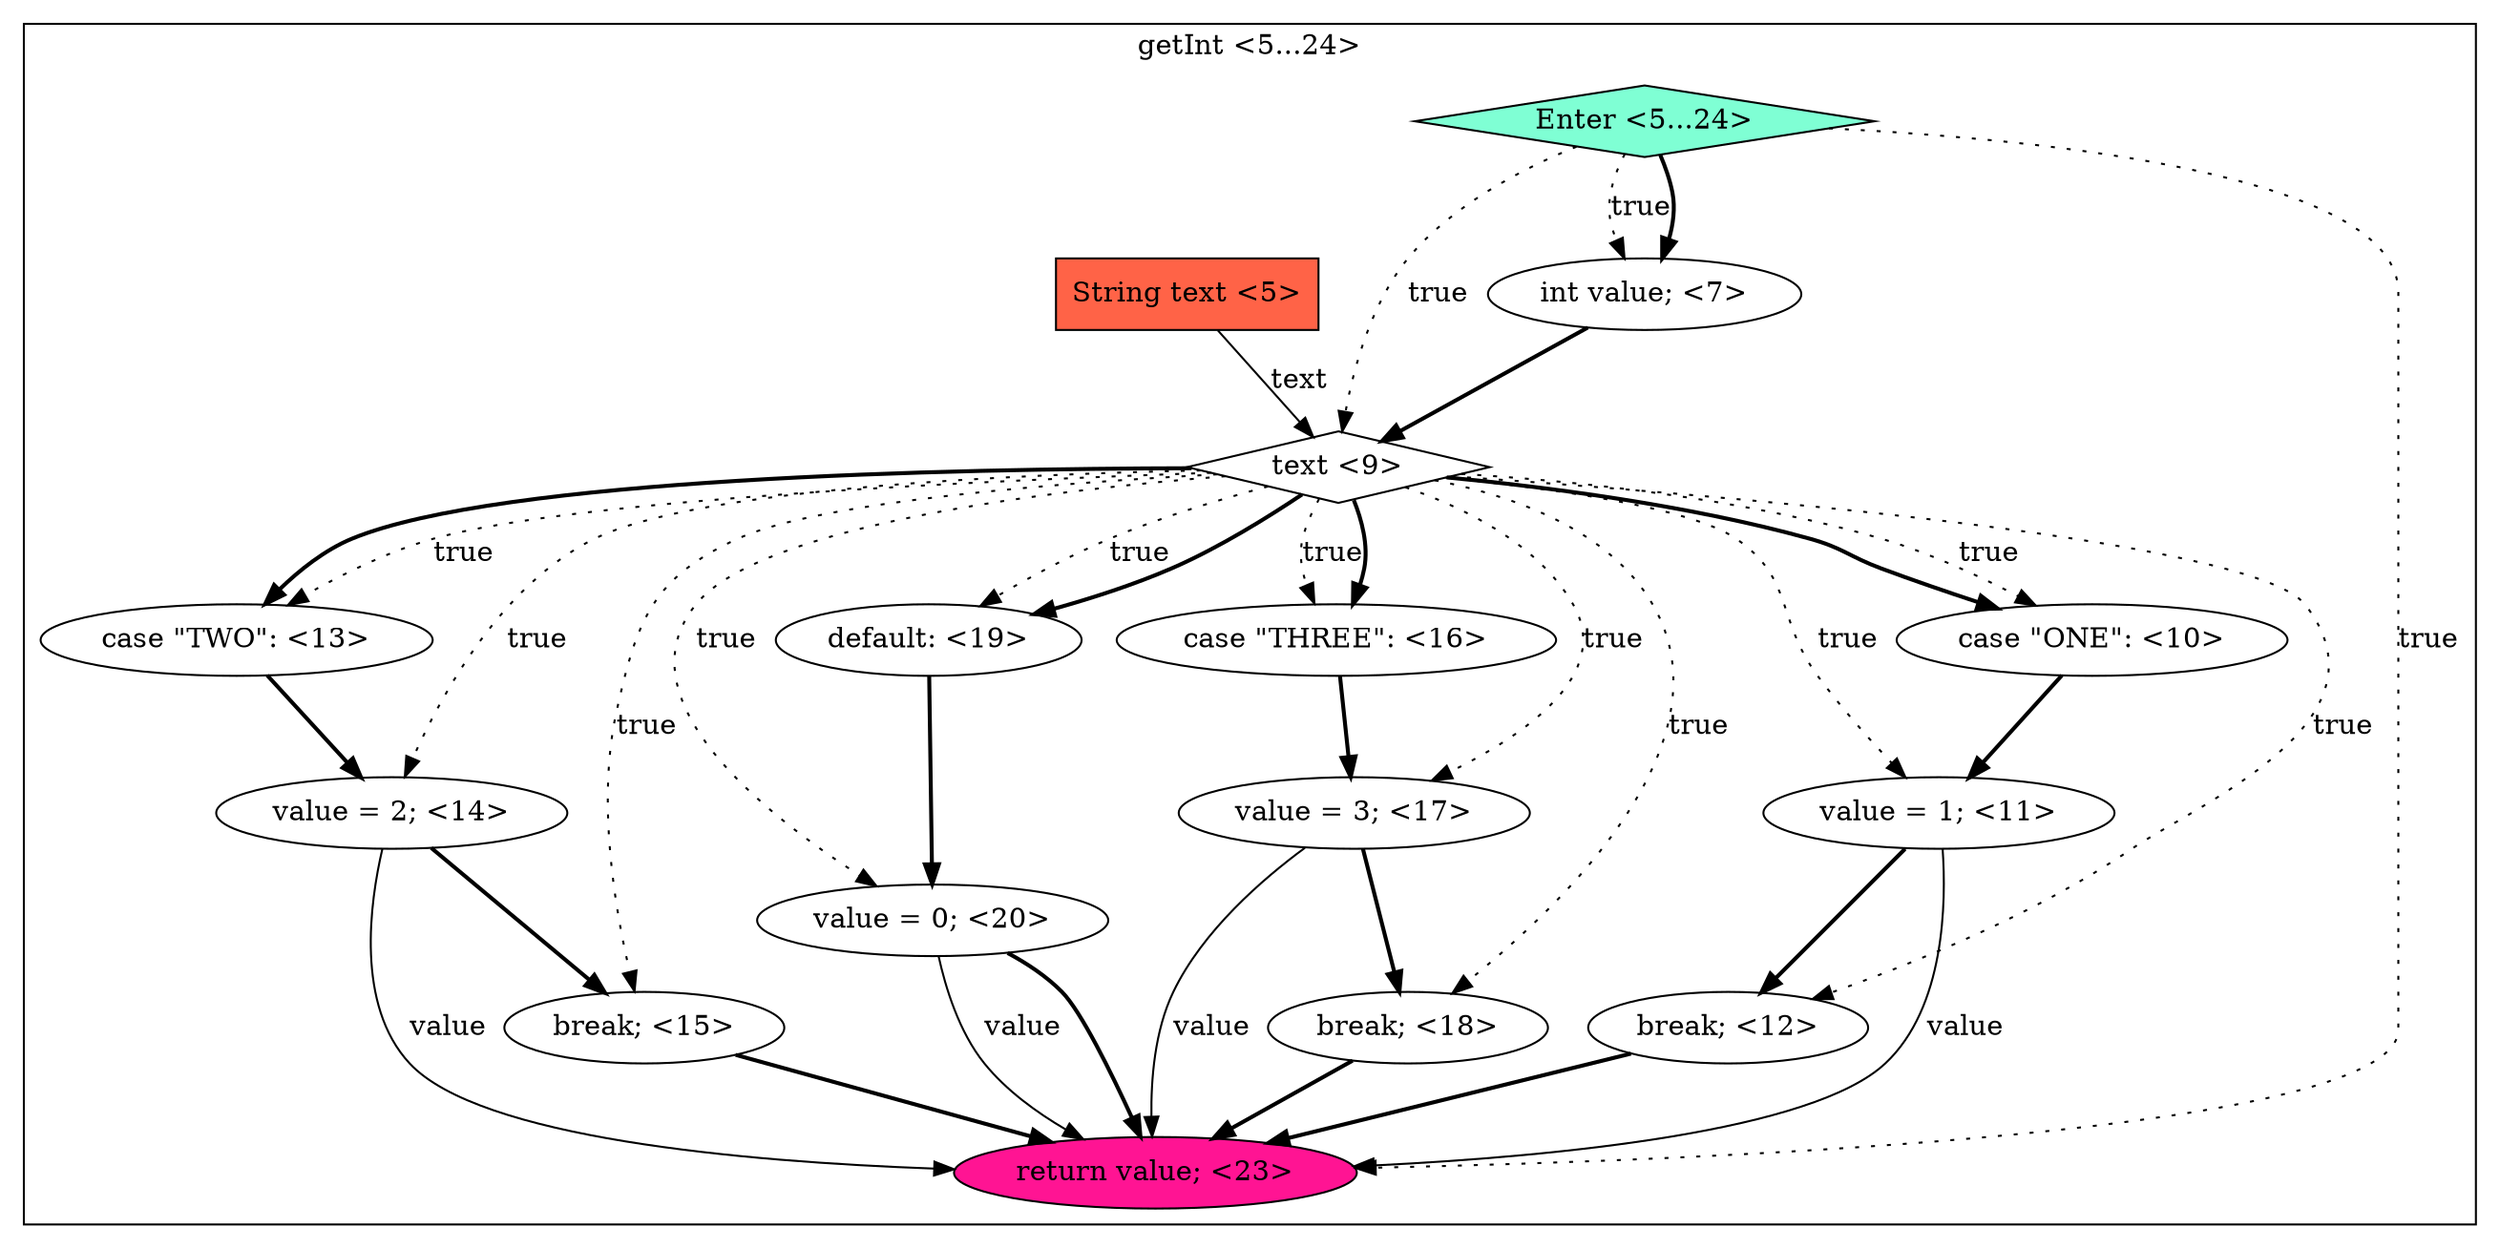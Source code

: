 digraph {
subgraph cluster0 {
label = "getInt <5...24>";
0.1 [style = filled, label = "int value; <7>", fillcolor = white, shape = ellipse];
0.3 [style = filled, label = "case \"ONE\": <10>", fillcolor = white, shape = ellipse];
0.8 [style = filled, label = "break; <15>", fillcolor = white, shape = ellipse];
0.13 [style = filled, label = "value = 0; <20>", fillcolor = white, shape = ellipse];
0.0 [style = filled, label = "String text <5>", fillcolor = tomato, shape = box];
0.15 [style = filled, label = "Enter <5...24>", fillcolor = aquamarine, shape = diamond];
0.2 [style = filled, label = "text <9>", fillcolor = white, shape = diamond];
0.9 [style = filled, label = "case \"THREE\": <16>", fillcolor = white, shape = ellipse];
0.7 [style = filled, label = "value = 2; <14>", fillcolor = white, shape = ellipse];
0.5 [style = filled, label = "break; <12>", fillcolor = white, shape = ellipse];
0.11 [style = filled, label = "break; <18>", fillcolor = white, shape = ellipse];
0.4 [style = filled, label = "value = 1; <11>", fillcolor = white, shape = ellipse];
0.14 [style = filled, label = "return value; <23>", fillcolor = deeppink, shape = ellipse];
0.6 [style = filled, label = "case \"TWO\": <13>", fillcolor = white, shape = ellipse];
0.10 [style = filled, label = "value = 3; <17>", fillcolor = white, shape = ellipse];
0.12 [style = filled, label = "default: <19>", fillcolor = white, shape = ellipse];
0.0 -> 0.2 [style = solid, label="text"];
0.1 -> 0.2 [style = bold, label=""];
0.2 -> 0.3 [style = dotted, label="true"];
0.2 -> 0.3 [style = bold, label=""];
0.2 -> 0.4 [style = dotted, label="true"];
0.2 -> 0.5 [style = dotted, label="true"];
0.2 -> 0.6 [style = dotted, label="true"];
0.2 -> 0.6 [style = bold, label=""];
0.2 -> 0.7 [style = dotted, label="true"];
0.2 -> 0.8 [style = dotted, label="true"];
0.2 -> 0.9 [style = dotted, label="true"];
0.2 -> 0.9 [style = bold, label=""];
0.2 -> 0.10 [style = dotted, label="true"];
0.2 -> 0.11 [style = dotted, label="true"];
0.2 -> 0.12 [style = dotted, label="true"];
0.2 -> 0.12 [style = bold, label=""];
0.2 -> 0.13 [style = dotted, label="true"];
0.3 -> 0.4 [style = bold, label=""];
0.4 -> 0.5 [style = bold, label=""];
0.4 -> 0.14 [style = solid, label="value"];
0.5 -> 0.14 [style = bold, label=""];
0.6 -> 0.7 [style = bold, label=""];
0.7 -> 0.8 [style = bold, label=""];
0.7 -> 0.14 [style = solid, label="value"];
0.8 -> 0.14 [style = bold, label=""];
0.9 -> 0.10 [style = bold, label=""];
0.10 -> 0.11 [style = bold, label=""];
0.10 -> 0.14 [style = solid, label="value"];
0.11 -> 0.14 [style = bold, label=""];
0.12 -> 0.13 [style = bold, label=""];
0.13 -> 0.14 [style = solid, label="value"];
0.13 -> 0.14 [style = bold, label=""];
0.15 -> 0.1 [style = dotted, label="true"];
0.15 -> 0.1 [style = bold, label=""];
0.15 -> 0.2 [style = dotted, label="true"];
0.15 -> 0.14 [style = dotted, label="true"];
}
}